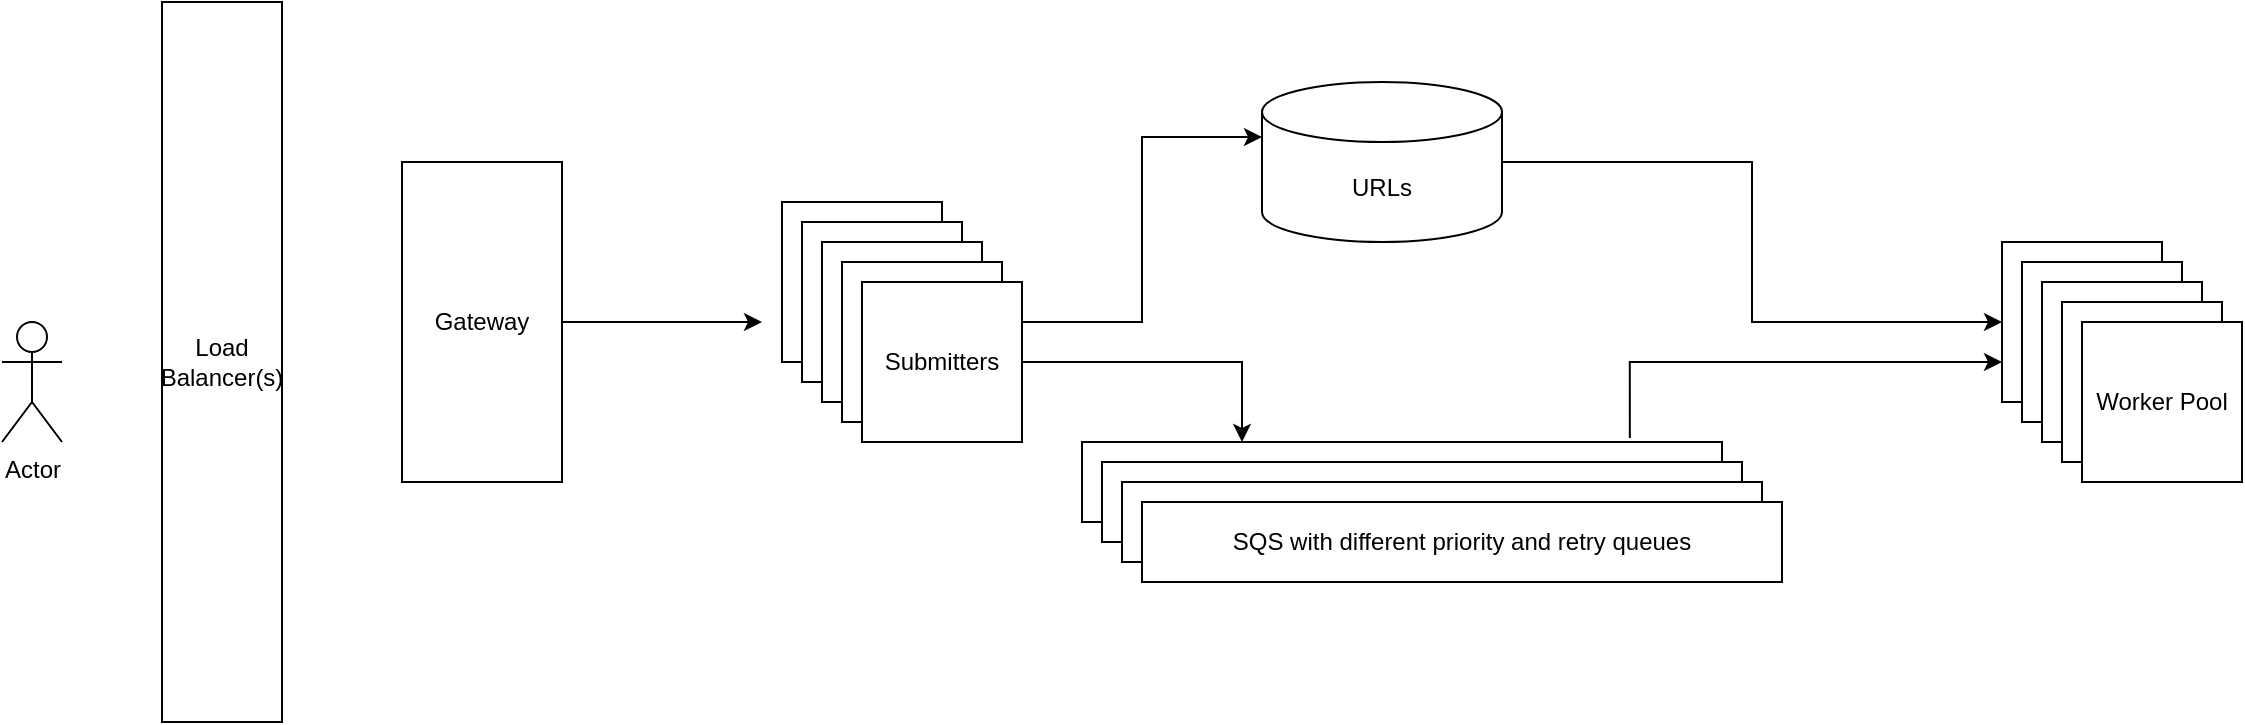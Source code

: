<mxfile version="14.6.9" type="github">
  <diagram id="0RXWvG3WokeMribMbw2U" name="Page-1">
    <mxGraphModel dx="2286" dy="886" grid="1" gridSize="10" guides="1" tooltips="1" connect="1" arrows="1" fold="1" page="0" pageScale="1" pageWidth="827" pageHeight="1169" math="0" shadow="0">
      <root>
        <mxCell id="0" />
        <mxCell id="1" parent="0" />
        <mxCell id="bCQYhc-0GvxcsIBP5MU4-1" value="Actor" style="shape=umlActor;verticalLabelPosition=bottom;verticalAlign=top;html=1;outlineConnect=0;" vertex="1" parent="1">
          <mxGeometry x="-240" y="360" width="30" height="60" as="geometry" />
        </mxCell>
        <mxCell id="bCQYhc-0GvxcsIBP5MU4-3" value="Load Balancer(s)" style="rounded=0;whiteSpace=wrap;html=1;" vertex="1" parent="1">
          <mxGeometry x="-160" y="200" width="60" height="360" as="geometry" />
        </mxCell>
        <mxCell id="bCQYhc-0GvxcsIBP5MU4-4" value="" style="whiteSpace=wrap;html=1;aspect=fixed;" vertex="1" parent="1">
          <mxGeometry x="150" y="300" width="80" height="80" as="geometry" />
        </mxCell>
        <mxCell id="bCQYhc-0GvxcsIBP5MU4-5" value="" style="whiteSpace=wrap;html=1;aspect=fixed;" vertex="1" parent="1">
          <mxGeometry x="160" y="310" width="80" height="80" as="geometry" />
        </mxCell>
        <mxCell id="bCQYhc-0GvxcsIBP5MU4-6" value="" style="whiteSpace=wrap;html=1;aspect=fixed;" vertex="1" parent="1">
          <mxGeometry x="170" y="320" width="80" height="80" as="geometry" />
        </mxCell>
        <mxCell id="bCQYhc-0GvxcsIBP5MU4-7" value="" style="whiteSpace=wrap;html=1;aspect=fixed;" vertex="1" parent="1">
          <mxGeometry x="180" y="330" width="80" height="80" as="geometry" />
        </mxCell>
        <mxCell id="bCQYhc-0GvxcsIBP5MU4-28" style="edgeStyle=orthogonalEdgeStyle;rounded=0;orthogonalLoop=1;jettySize=auto;html=1;entryX=0.25;entryY=0;entryDx=0;entryDy=0;" edge="1" parent="1" source="bCQYhc-0GvxcsIBP5MU4-8" target="bCQYhc-0GvxcsIBP5MU4-10">
          <mxGeometry relative="1" as="geometry" />
        </mxCell>
        <mxCell id="bCQYhc-0GvxcsIBP5MU4-29" style="edgeStyle=orthogonalEdgeStyle;rounded=0;orthogonalLoop=1;jettySize=auto;html=1;exitX=1;exitY=0.25;exitDx=0;exitDy=0;entryX=0;entryY=0;entryDx=0;entryDy=27.5;entryPerimeter=0;" edge="1" parent="1" source="bCQYhc-0GvxcsIBP5MU4-8" target="bCQYhc-0GvxcsIBP5MU4-9">
          <mxGeometry relative="1" as="geometry" />
        </mxCell>
        <mxCell id="bCQYhc-0GvxcsIBP5MU4-8" value="Submitters" style="whiteSpace=wrap;html=1;aspect=fixed;" vertex="1" parent="1">
          <mxGeometry x="190" y="340" width="80" height="80" as="geometry" />
        </mxCell>
        <mxCell id="bCQYhc-0GvxcsIBP5MU4-34" style="edgeStyle=orthogonalEdgeStyle;rounded=0;orthogonalLoop=1;jettySize=auto;html=1;entryX=0;entryY=0.5;entryDx=0;entryDy=0;" edge="1" parent="1" source="bCQYhc-0GvxcsIBP5MU4-9" target="bCQYhc-0GvxcsIBP5MU4-14">
          <mxGeometry relative="1" as="geometry" />
        </mxCell>
        <mxCell id="bCQYhc-0GvxcsIBP5MU4-9" value="URLs" style="shape=cylinder3;whiteSpace=wrap;html=1;boundedLbl=1;backgroundOutline=1;size=15;" vertex="1" parent="1">
          <mxGeometry x="390" y="240" width="120" height="80" as="geometry" />
        </mxCell>
        <mxCell id="bCQYhc-0GvxcsIBP5MU4-10" value="" style="rounded=0;whiteSpace=wrap;html=1;" vertex="1" parent="1">
          <mxGeometry x="300" y="420" width="320" height="40" as="geometry" />
        </mxCell>
        <mxCell id="bCQYhc-0GvxcsIBP5MU4-11" value="" style="rounded=0;whiteSpace=wrap;html=1;" vertex="1" parent="1">
          <mxGeometry x="310" y="430" width="320" height="40" as="geometry" />
        </mxCell>
        <mxCell id="bCQYhc-0GvxcsIBP5MU4-12" value="" style="rounded=0;whiteSpace=wrap;html=1;" vertex="1" parent="1">
          <mxGeometry x="320" y="440" width="320" height="40" as="geometry" />
        </mxCell>
        <mxCell id="bCQYhc-0GvxcsIBP5MU4-13" value="SQS with different priority and retry queues" style="rounded=0;whiteSpace=wrap;html=1;" vertex="1" parent="1">
          <mxGeometry x="330" y="450" width="320" height="40" as="geometry" />
        </mxCell>
        <mxCell id="bCQYhc-0GvxcsIBP5MU4-33" style="edgeStyle=orthogonalEdgeStyle;rounded=0;orthogonalLoop=1;jettySize=auto;html=1;exitX=0.856;exitY=-0.05;exitDx=0;exitDy=0;exitPerimeter=0;" edge="1" parent="1" source="bCQYhc-0GvxcsIBP5MU4-10" target="bCQYhc-0GvxcsIBP5MU4-14">
          <mxGeometry relative="1" as="geometry">
            <Array as="points">
              <mxPoint x="574" y="380" />
            </Array>
          </mxGeometry>
        </mxCell>
        <mxCell id="bCQYhc-0GvxcsIBP5MU4-14" value="" style="whiteSpace=wrap;html=1;aspect=fixed;" vertex="1" parent="1">
          <mxGeometry x="760" y="320" width="80" height="80" as="geometry" />
        </mxCell>
        <mxCell id="bCQYhc-0GvxcsIBP5MU4-15" value="" style="whiteSpace=wrap;html=1;aspect=fixed;" vertex="1" parent="1">
          <mxGeometry x="770" y="330" width="80" height="80" as="geometry" />
        </mxCell>
        <mxCell id="bCQYhc-0GvxcsIBP5MU4-16" value="" style="whiteSpace=wrap;html=1;aspect=fixed;" vertex="1" parent="1">
          <mxGeometry x="780" y="340" width="80" height="80" as="geometry" />
        </mxCell>
        <mxCell id="bCQYhc-0GvxcsIBP5MU4-17" value="" style="whiteSpace=wrap;html=1;aspect=fixed;" vertex="1" parent="1">
          <mxGeometry x="790" y="350" width="80" height="80" as="geometry" />
        </mxCell>
        <mxCell id="bCQYhc-0GvxcsIBP5MU4-18" value="Worker Pool" style="whiteSpace=wrap;html=1;aspect=fixed;" vertex="1" parent="1">
          <mxGeometry x="800" y="360" width="80" height="80" as="geometry" />
        </mxCell>
        <mxCell id="bCQYhc-0GvxcsIBP5MU4-27" style="edgeStyle=orthogonalEdgeStyle;rounded=0;orthogonalLoop=1;jettySize=auto;html=1;" edge="1" parent="1" source="bCQYhc-0GvxcsIBP5MU4-26">
          <mxGeometry relative="1" as="geometry">
            <mxPoint x="140" y="360" as="targetPoint" />
          </mxGeometry>
        </mxCell>
        <mxCell id="bCQYhc-0GvxcsIBP5MU4-26" value="Gateway" style="rounded=0;whiteSpace=wrap;html=1;" vertex="1" parent="1">
          <mxGeometry x="-40" y="280" width="80" height="160" as="geometry" />
        </mxCell>
      </root>
    </mxGraphModel>
  </diagram>
</mxfile>

